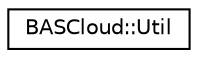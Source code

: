 digraph "Graphical Class Hierarchy"
{
 // LATEX_PDF_SIZE
  edge [fontname="Helvetica",fontsize="10",labelfontname="Helvetica",labelfontsize="10"];
  node [fontname="Helvetica",fontsize="10",shape=record];
  rankdir="LR";
  Node0 [label="BASCloud::Util",height=0.2,width=0.4,color="black", fillcolor="white", style="filled",URL="$classBASCloud_1_1Util.html",tooltip="Util class providing various utility functions for handling BASCloud request and responses."];
}
